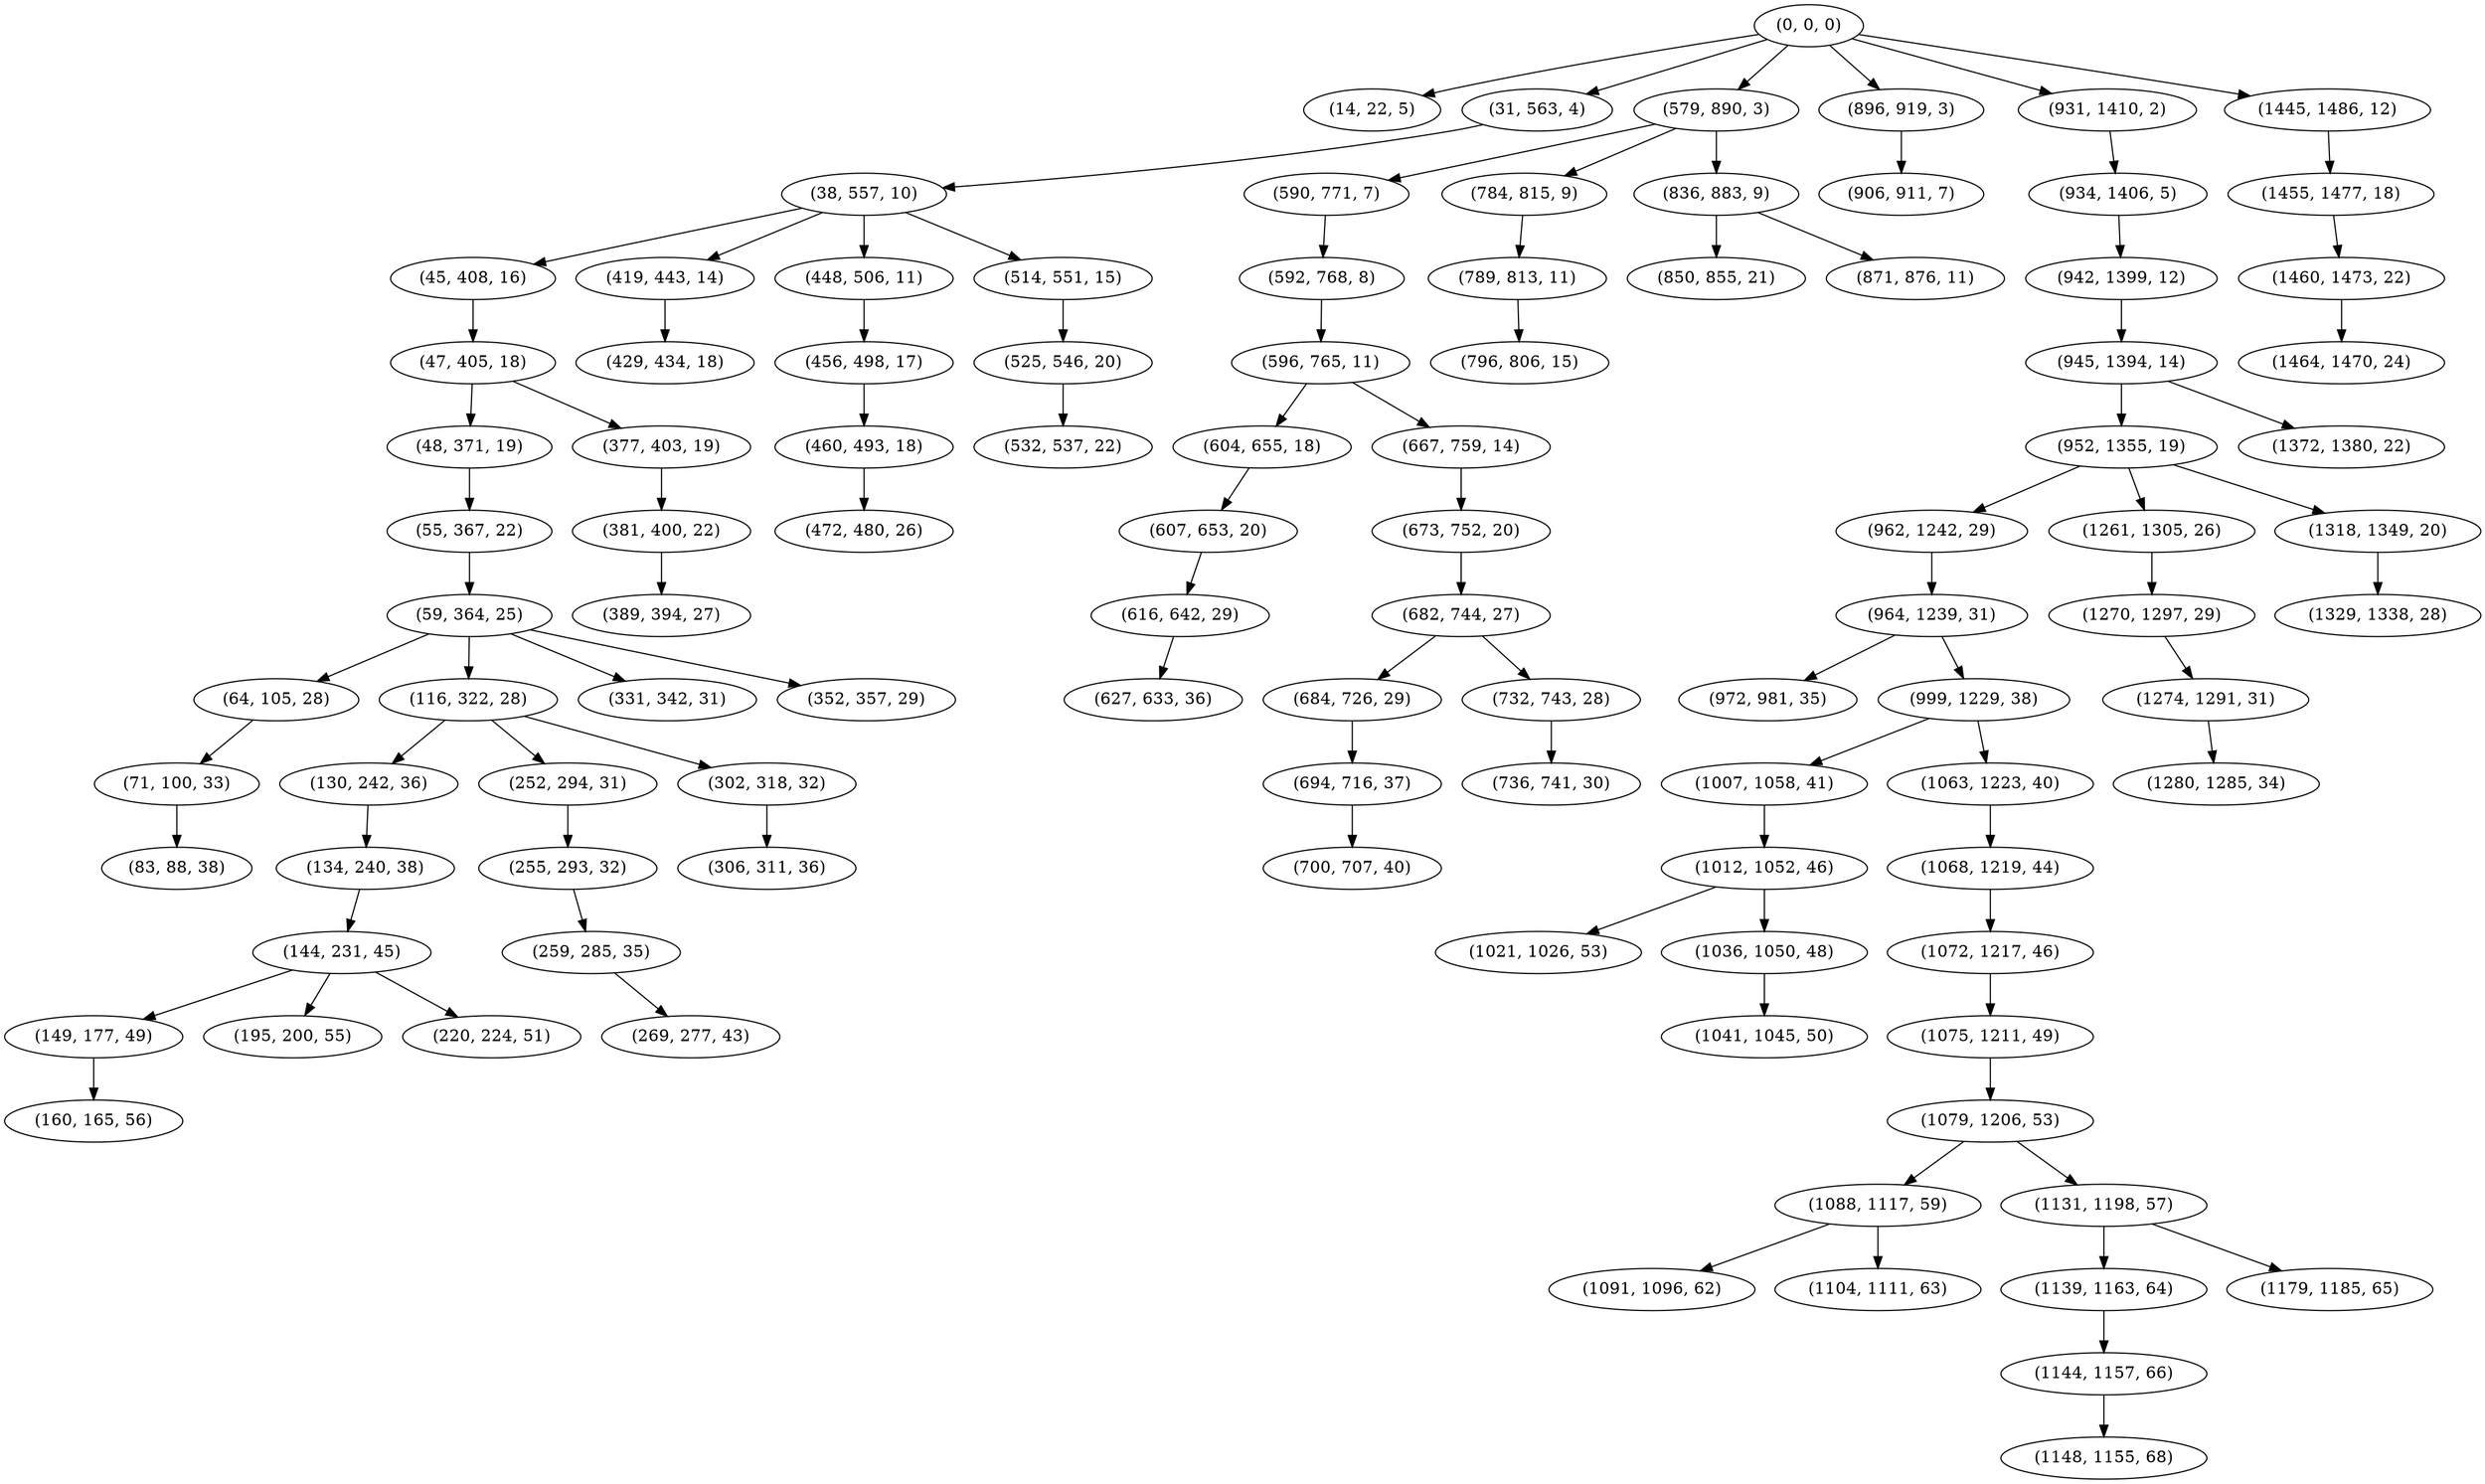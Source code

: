 digraph tree {
    "(0, 0, 0)";
    "(14, 22, 5)";
    "(31, 563, 4)";
    "(38, 557, 10)";
    "(45, 408, 16)";
    "(47, 405, 18)";
    "(48, 371, 19)";
    "(55, 367, 22)";
    "(59, 364, 25)";
    "(64, 105, 28)";
    "(71, 100, 33)";
    "(83, 88, 38)";
    "(116, 322, 28)";
    "(130, 242, 36)";
    "(134, 240, 38)";
    "(144, 231, 45)";
    "(149, 177, 49)";
    "(160, 165, 56)";
    "(195, 200, 55)";
    "(220, 224, 51)";
    "(252, 294, 31)";
    "(255, 293, 32)";
    "(259, 285, 35)";
    "(269, 277, 43)";
    "(302, 318, 32)";
    "(306, 311, 36)";
    "(331, 342, 31)";
    "(352, 357, 29)";
    "(377, 403, 19)";
    "(381, 400, 22)";
    "(389, 394, 27)";
    "(419, 443, 14)";
    "(429, 434, 18)";
    "(448, 506, 11)";
    "(456, 498, 17)";
    "(460, 493, 18)";
    "(472, 480, 26)";
    "(514, 551, 15)";
    "(525, 546, 20)";
    "(532, 537, 22)";
    "(579, 890, 3)";
    "(590, 771, 7)";
    "(592, 768, 8)";
    "(596, 765, 11)";
    "(604, 655, 18)";
    "(607, 653, 20)";
    "(616, 642, 29)";
    "(627, 633, 36)";
    "(667, 759, 14)";
    "(673, 752, 20)";
    "(682, 744, 27)";
    "(684, 726, 29)";
    "(694, 716, 37)";
    "(700, 707, 40)";
    "(732, 743, 28)";
    "(736, 741, 30)";
    "(784, 815, 9)";
    "(789, 813, 11)";
    "(796, 806, 15)";
    "(836, 883, 9)";
    "(850, 855, 21)";
    "(871, 876, 11)";
    "(896, 919, 3)";
    "(906, 911, 7)";
    "(931, 1410, 2)";
    "(934, 1406, 5)";
    "(942, 1399, 12)";
    "(945, 1394, 14)";
    "(952, 1355, 19)";
    "(962, 1242, 29)";
    "(964, 1239, 31)";
    "(972, 981, 35)";
    "(999, 1229, 38)";
    "(1007, 1058, 41)";
    "(1012, 1052, 46)";
    "(1021, 1026, 53)";
    "(1036, 1050, 48)";
    "(1041, 1045, 50)";
    "(1063, 1223, 40)";
    "(1068, 1219, 44)";
    "(1072, 1217, 46)";
    "(1075, 1211, 49)";
    "(1079, 1206, 53)";
    "(1088, 1117, 59)";
    "(1091, 1096, 62)";
    "(1104, 1111, 63)";
    "(1131, 1198, 57)";
    "(1139, 1163, 64)";
    "(1144, 1157, 66)";
    "(1148, 1155, 68)";
    "(1179, 1185, 65)";
    "(1261, 1305, 26)";
    "(1270, 1297, 29)";
    "(1274, 1291, 31)";
    "(1280, 1285, 34)";
    "(1318, 1349, 20)";
    "(1329, 1338, 28)";
    "(1372, 1380, 22)";
    "(1445, 1486, 12)";
    "(1455, 1477, 18)";
    "(1460, 1473, 22)";
    "(1464, 1470, 24)";
    "(0, 0, 0)" -> "(14, 22, 5)";
    "(0, 0, 0)" -> "(31, 563, 4)";
    "(0, 0, 0)" -> "(579, 890, 3)";
    "(0, 0, 0)" -> "(896, 919, 3)";
    "(0, 0, 0)" -> "(931, 1410, 2)";
    "(0, 0, 0)" -> "(1445, 1486, 12)";
    "(31, 563, 4)" -> "(38, 557, 10)";
    "(38, 557, 10)" -> "(45, 408, 16)";
    "(38, 557, 10)" -> "(419, 443, 14)";
    "(38, 557, 10)" -> "(448, 506, 11)";
    "(38, 557, 10)" -> "(514, 551, 15)";
    "(45, 408, 16)" -> "(47, 405, 18)";
    "(47, 405, 18)" -> "(48, 371, 19)";
    "(47, 405, 18)" -> "(377, 403, 19)";
    "(48, 371, 19)" -> "(55, 367, 22)";
    "(55, 367, 22)" -> "(59, 364, 25)";
    "(59, 364, 25)" -> "(64, 105, 28)";
    "(59, 364, 25)" -> "(116, 322, 28)";
    "(59, 364, 25)" -> "(331, 342, 31)";
    "(59, 364, 25)" -> "(352, 357, 29)";
    "(64, 105, 28)" -> "(71, 100, 33)";
    "(71, 100, 33)" -> "(83, 88, 38)";
    "(116, 322, 28)" -> "(130, 242, 36)";
    "(116, 322, 28)" -> "(252, 294, 31)";
    "(116, 322, 28)" -> "(302, 318, 32)";
    "(130, 242, 36)" -> "(134, 240, 38)";
    "(134, 240, 38)" -> "(144, 231, 45)";
    "(144, 231, 45)" -> "(149, 177, 49)";
    "(144, 231, 45)" -> "(195, 200, 55)";
    "(144, 231, 45)" -> "(220, 224, 51)";
    "(149, 177, 49)" -> "(160, 165, 56)";
    "(252, 294, 31)" -> "(255, 293, 32)";
    "(255, 293, 32)" -> "(259, 285, 35)";
    "(259, 285, 35)" -> "(269, 277, 43)";
    "(302, 318, 32)" -> "(306, 311, 36)";
    "(377, 403, 19)" -> "(381, 400, 22)";
    "(381, 400, 22)" -> "(389, 394, 27)";
    "(419, 443, 14)" -> "(429, 434, 18)";
    "(448, 506, 11)" -> "(456, 498, 17)";
    "(456, 498, 17)" -> "(460, 493, 18)";
    "(460, 493, 18)" -> "(472, 480, 26)";
    "(514, 551, 15)" -> "(525, 546, 20)";
    "(525, 546, 20)" -> "(532, 537, 22)";
    "(579, 890, 3)" -> "(590, 771, 7)";
    "(579, 890, 3)" -> "(784, 815, 9)";
    "(579, 890, 3)" -> "(836, 883, 9)";
    "(590, 771, 7)" -> "(592, 768, 8)";
    "(592, 768, 8)" -> "(596, 765, 11)";
    "(596, 765, 11)" -> "(604, 655, 18)";
    "(596, 765, 11)" -> "(667, 759, 14)";
    "(604, 655, 18)" -> "(607, 653, 20)";
    "(607, 653, 20)" -> "(616, 642, 29)";
    "(616, 642, 29)" -> "(627, 633, 36)";
    "(667, 759, 14)" -> "(673, 752, 20)";
    "(673, 752, 20)" -> "(682, 744, 27)";
    "(682, 744, 27)" -> "(684, 726, 29)";
    "(682, 744, 27)" -> "(732, 743, 28)";
    "(684, 726, 29)" -> "(694, 716, 37)";
    "(694, 716, 37)" -> "(700, 707, 40)";
    "(732, 743, 28)" -> "(736, 741, 30)";
    "(784, 815, 9)" -> "(789, 813, 11)";
    "(789, 813, 11)" -> "(796, 806, 15)";
    "(836, 883, 9)" -> "(850, 855, 21)";
    "(836, 883, 9)" -> "(871, 876, 11)";
    "(896, 919, 3)" -> "(906, 911, 7)";
    "(931, 1410, 2)" -> "(934, 1406, 5)";
    "(934, 1406, 5)" -> "(942, 1399, 12)";
    "(942, 1399, 12)" -> "(945, 1394, 14)";
    "(945, 1394, 14)" -> "(952, 1355, 19)";
    "(945, 1394, 14)" -> "(1372, 1380, 22)";
    "(952, 1355, 19)" -> "(962, 1242, 29)";
    "(952, 1355, 19)" -> "(1261, 1305, 26)";
    "(952, 1355, 19)" -> "(1318, 1349, 20)";
    "(962, 1242, 29)" -> "(964, 1239, 31)";
    "(964, 1239, 31)" -> "(972, 981, 35)";
    "(964, 1239, 31)" -> "(999, 1229, 38)";
    "(999, 1229, 38)" -> "(1007, 1058, 41)";
    "(999, 1229, 38)" -> "(1063, 1223, 40)";
    "(1007, 1058, 41)" -> "(1012, 1052, 46)";
    "(1012, 1052, 46)" -> "(1021, 1026, 53)";
    "(1012, 1052, 46)" -> "(1036, 1050, 48)";
    "(1036, 1050, 48)" -> "(1041, 1045, 50)";
    "(1063, 1223, 40)" -> "(1068, 1219, 44)";
    "(1068, 1219, 44)" -> "(1072, 1217, 46)";
    "(1072, 1217, 46)" -> "(1075, 1211, 49)";
    "(1075, 1211, 49)" -> "(1079, 1206, 53)";
    "(1079, 1206, 53)" -> "(1088, 1117, 59)";
    "(1079, 1206, 53)" -> "(1131, 1198, 57)";
    "(1088, 1117, 59)" -> "(1091, 1096, 62)";
    "(1088, 1117, 59)" -> "(1104, 1111, 63)";
    "(1131, 1198, 57)" -> "(1139, 1163, 64)";
    "(1131, 1198, 57)" -> "(1179, 1185, 65)";
    "(1139, 1163, 64)" -> "(1144, 1157, 66)";
    "(1144, 1157, 66)" -> "(1148, 1155, 68)";
    "(1261, 1305, 26)" -> "(1270, 1297, 29)";
    "(1270, 1297, 29)" -> "(1274, 1291, 31)";
    "(1274, 1291, 31)" -> "(1280, 1285, 34)";
    "(1318, 1349, 20)" -> "(1329, 1338, 28)";
    "(1445, 1486, 12)" -> "(1455, 1477, 18)";
    "(1455, 1477, 18)" -> "(1460, 1473, 22)";
    "(1460, 1473, 22)" -> "(1464, 1470, 24)";
}

